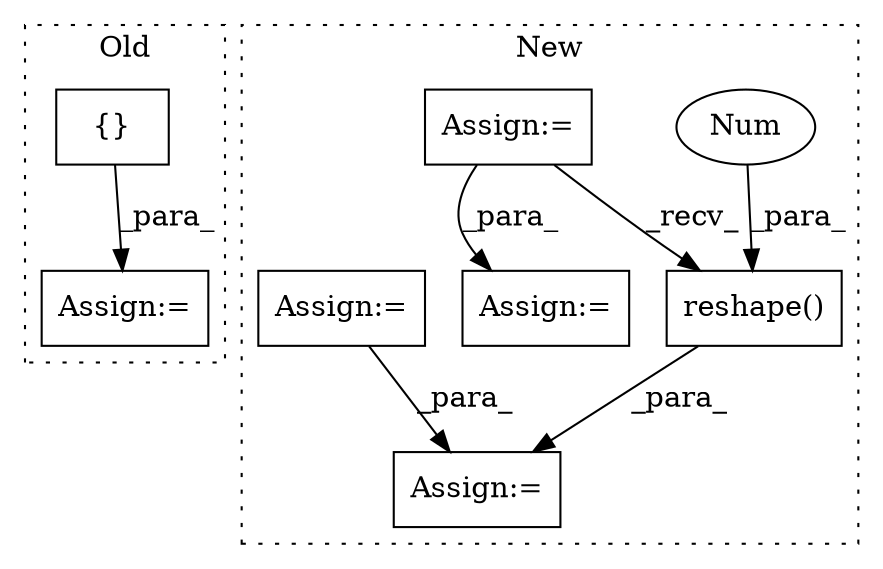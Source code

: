 digraph G {
subgraph cluster0 {
1 [label="{}" a="59" s="1246,1246" l="2,1" shape="box"];
4 [label="Assign:=" a="68" s="1634" l="3" shape="box"];
label = "Old";
style="dotted";
}
subgraph cluster1 {
2 [label="reshape()" a="75" s="1563,1586" l="18,1" shape="box"];
3 [label="Assign:=" a="68" s="1559" l="4" shape="box"];
5 [label="Num" a="76" s="1585" l="1" shape="ellipse"];
6 [label="Assign:=" a="68" s="1168" l="3" shape="box"];
7 [label="Assign:=" a="68" s="1482" l="4" shape="box"];
8 [label="Assign:=" a="68" s="1124" l="3" shape="box"];
label = "New";
style="dotted";
}
1 -> 4 [label="_para_"];
2 -> 3 [label="_para_"];
5 -> 2 [label="_para_"];
6 -> 2 [label="_recv_"];
6 -> 7 [label="_para_"];
8 -> 3 [label="_para_"];
}